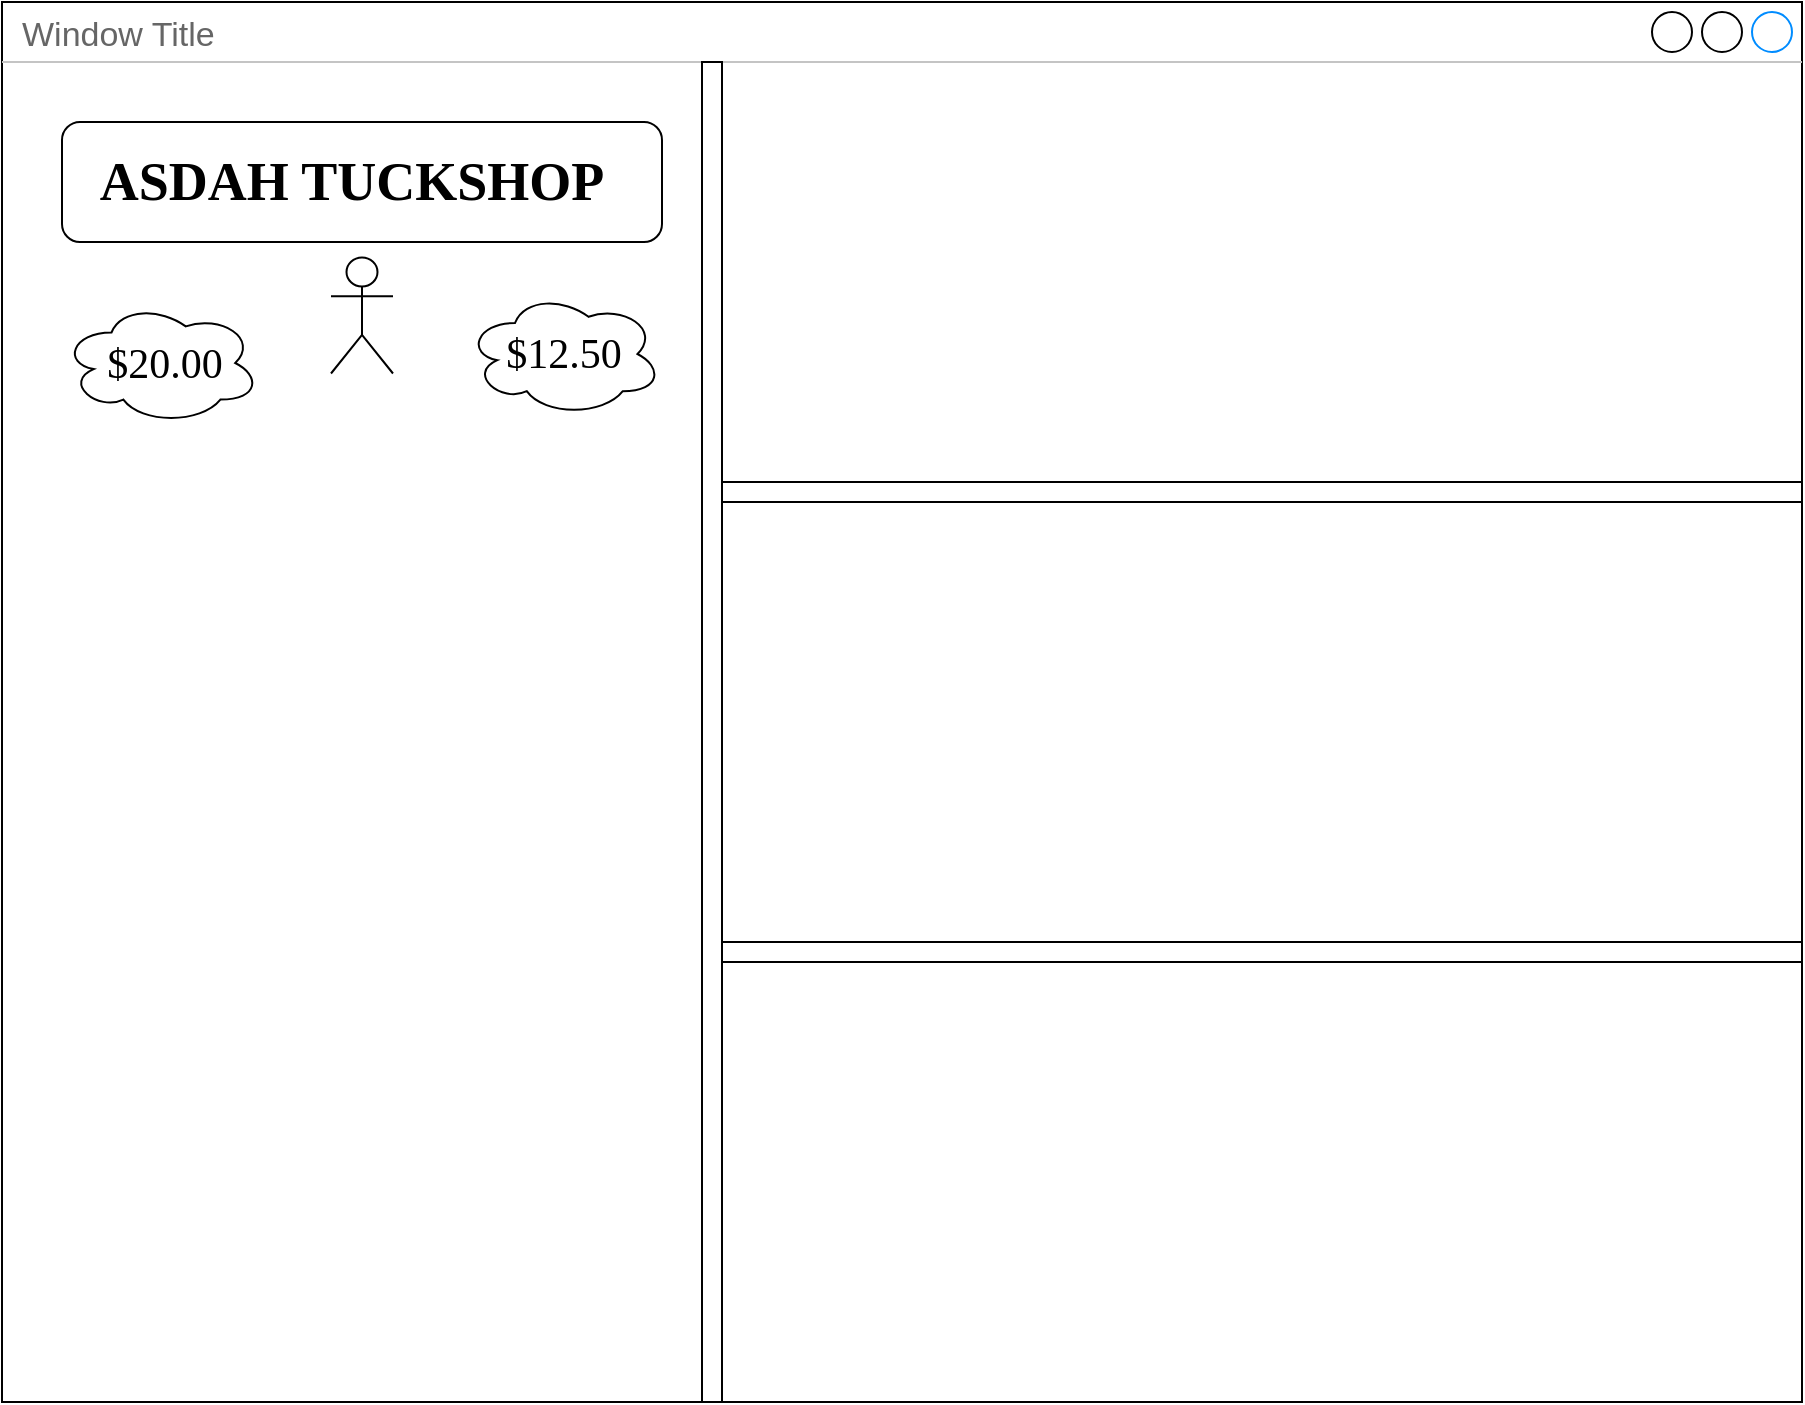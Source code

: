 <mxfile>
    <diagram id="j8Pj99ob8njNc4maOt-b" name="Page-1">
        <mxGraphModel dx="3074" dy="713" grid="0" gridSize="9" guides="1" tooltips="1" connect="1" arrows="1" fold="1" page="1" pageScale="1" pageWidth="850" pageHeight="1100" math="0" shadow="0">
            <root>
                <mxCell id="0"/>
                <mxCell id="1" parent="0"/>
                <mxCell id="5" value="Window Title" style="strokeWidth=1;shadow=0;dashed=0;align=center;html=1;shape=mxgraph.mockup.containers.window;align=left;verticalAlign=top;spacingLeft=8;strokeColor2=#008cff;strokeColor3=#c4c4c4;fontColor=#666666;mainText=;fontSize=17;labelBackgroundColor=none;" vertex="1" parent="1">
                    <mxGeometry x="-1700" y="100" width="900" height="700" as="geometry"/>
                </mxCell>
                <mxCell id="7" value="" style="rounded=0;whiteSpace=wrap;html=1;" vertex="1" parent="1">
                    <mxGeometry x="-1340" y="570" width="540" height="10" as="geometry"/>
                </mxCell>
                <mxCell id="8" value="" style="rounded=0;whiteSpace=wrap;html=1;" vertex="1" parent="1">
                    <mxGeometry x="-1340" y="340" width="540" height="10" as="geometry"/>
                </mxCell>
                <mxCell id="9" value="" style="rounded=0;whiteSpace=wrap;html=1;" vertex="1" parent="1">
                    <mxGeometry x="-1350" y="130" width="10" height="670" as="geometry"/>
                </mxCell>
                <mxCell id="12" value="" style="rounded=1;whiteSpace=wrap;html=1;" vertex="1" parent="1">
                    <mxGeometry x="-1670" y="160" width="300" height="60" as="geometry"/>
                </mxCell>
                <mxCell id="13" value="&lt;font face=&quot;Georgia&quot; style=&quot;font-size: 27px&quot;&gt;&lt;b&gt;ASDAH TUCKSHOP&lt;/b&gt;&lt;/font&gt;" style="text;html=1;strokeColor=none;fillColor=none;align=center;verticalAlign=middle;whiteSpace=wrap;rounded=0;" vertex="1" parent="1">
                    <mxGeometry x="-1660" y="175" width="270" height="30" as="geometry"/>
                </mxCell>
                <mxCell id="14" value="" style="ellipse;shape=cloud;whiteSpace=wrap;html=1;fontFamily=Georgia;fontSize=27;fontStyle=0;labelBackgroundColor=#000000;labelBorderColor=default;" vertex="1" parent="1">
                    <mxGeometry x="-1468" y="245" width="98" height="62" as="geometry"/>
                </mxCell>
                <mxCell id="15" value="" style="ellipse;shape=cloud;whiteSpace=wrap;html=1;fontFamily=Georgia;fontSize=27;" vertex="1" parent="1">
                    <mxGeometry x="-1670" y="250" width="99" height="61" as="geometry"/>
                </mxCell>
                <mxCell id="16" value="$20.00" style="text;html=1;strokeColor=none;fillColor=none;align=center;verticalAlign=middle;whiteSpace=wrap;rounded=0;fontFamily=Georgia;fontSize=21;" vertex="1" parent="1">
                    <mxGeometry x="-1636" y="275.25" width="35" height="10.5" as="geometry"/>
                </mxCell>
                <mxCell id="18" value="$12.50" style="text;html=1;strokeColor=none;fillColor=none;align=center;verticalAlign=middle;whiteSpace=wrap;rounded=0;fontFamily=Georgia;fontSize=21;" vertex="1" parent="1">
                    <mxGeometry x="-1449" y="261" width="60" height="30" as="geometry"/>
                </mxCell>
                <mxCell id="19" value="" style="shape=umlActor;verticalLabelPosition=bottom;verticalAlign=top;html=1;outlineConnect=0;labelBackgroundColor=#000000;labelBorderColor=default;fontFamily=Georgia;fontSize=21;" vertex="1" parent="1">
                    <mxGeometry x="-1535.5" y="227.75" width="31" height="58" as="geometry"/>
                </mxCell>
            </root>
        </mxGraphModel>
    </diagram>
</mxfile>
